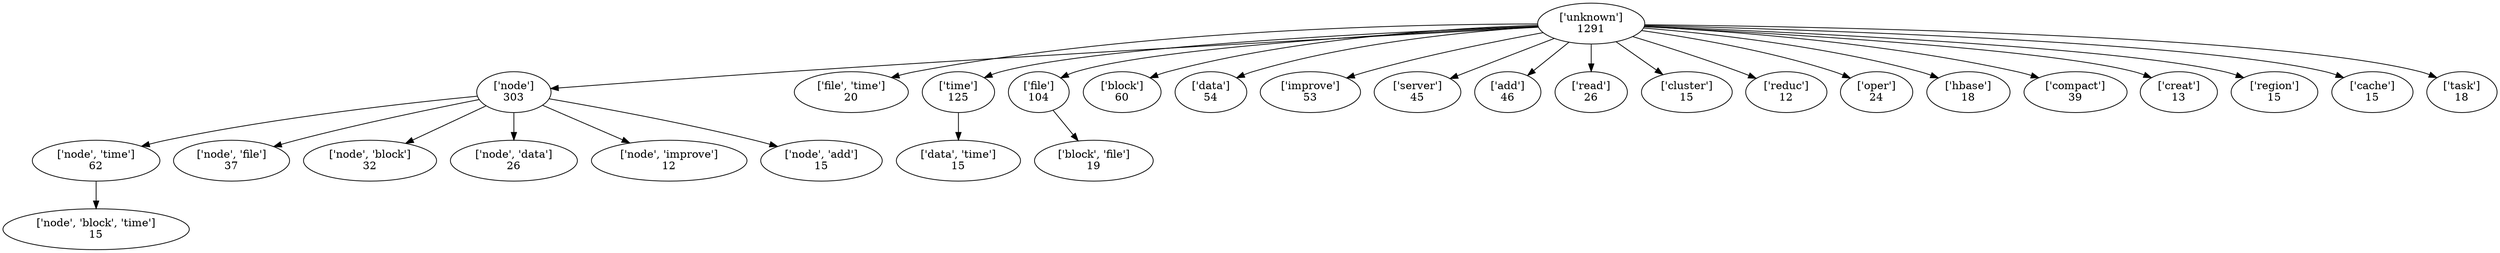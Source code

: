 strict digraph  {
	"['unknown']
1291" -> "['node']
303";
	"['unknown']
1291" -> "['file', 'time']
20";
	"['unknown']
1291" -> "['time']
125";
	"['unknown']
1291" -> "['file']
104";
	"['unknown']
1291" -> "['block']
60";
	"['unknown']
1291" -> "['data']
54";
	"['unknown']
1291" -> "['improve']
53";
	"['unknown']
1291" -> "['server']
45";
	"['unknown']
1291" -> "['add']
46";
	"['unknown']
1291" -> "['read']
26";
	"['unknown']
1291" -> "['cluster']
15";
	"['unknown']
1291" -> "['reduc']
12";
	"['unknown']
1291" -> "['oper']
24";
	"['unknown']
1291" -> "['hbase']
18";
	"['unknown']
1291" -> "['compact']
39";
	"['unknown']
1291" -> "['creat']
13";
	"['unknown']
1291" -> "['region']
15";
	"['unknown']
1291" -> "['cache']
15";
	"['unknown']
1291" -> "['task']
18";
	"['node']
303" -> "['node', 'time']
62";
	"['node']
303" -> "['node', 'file']
37";
	"['node']
303" -> "['node', 'block']
32";
	"['node']
303" -> "['node', 'data']
26";
	"['node']
303" -> "['node', 'improve']
12";
	"['node']
303" -> "['node', 'add']
15";
	"['time']
125" -> "['data', 'time']
15";
	"['file']
104" -> "['block', 'file']
19";
	"['node', 'time']
62" -> "['node', 'block', 'time']
15";
}
